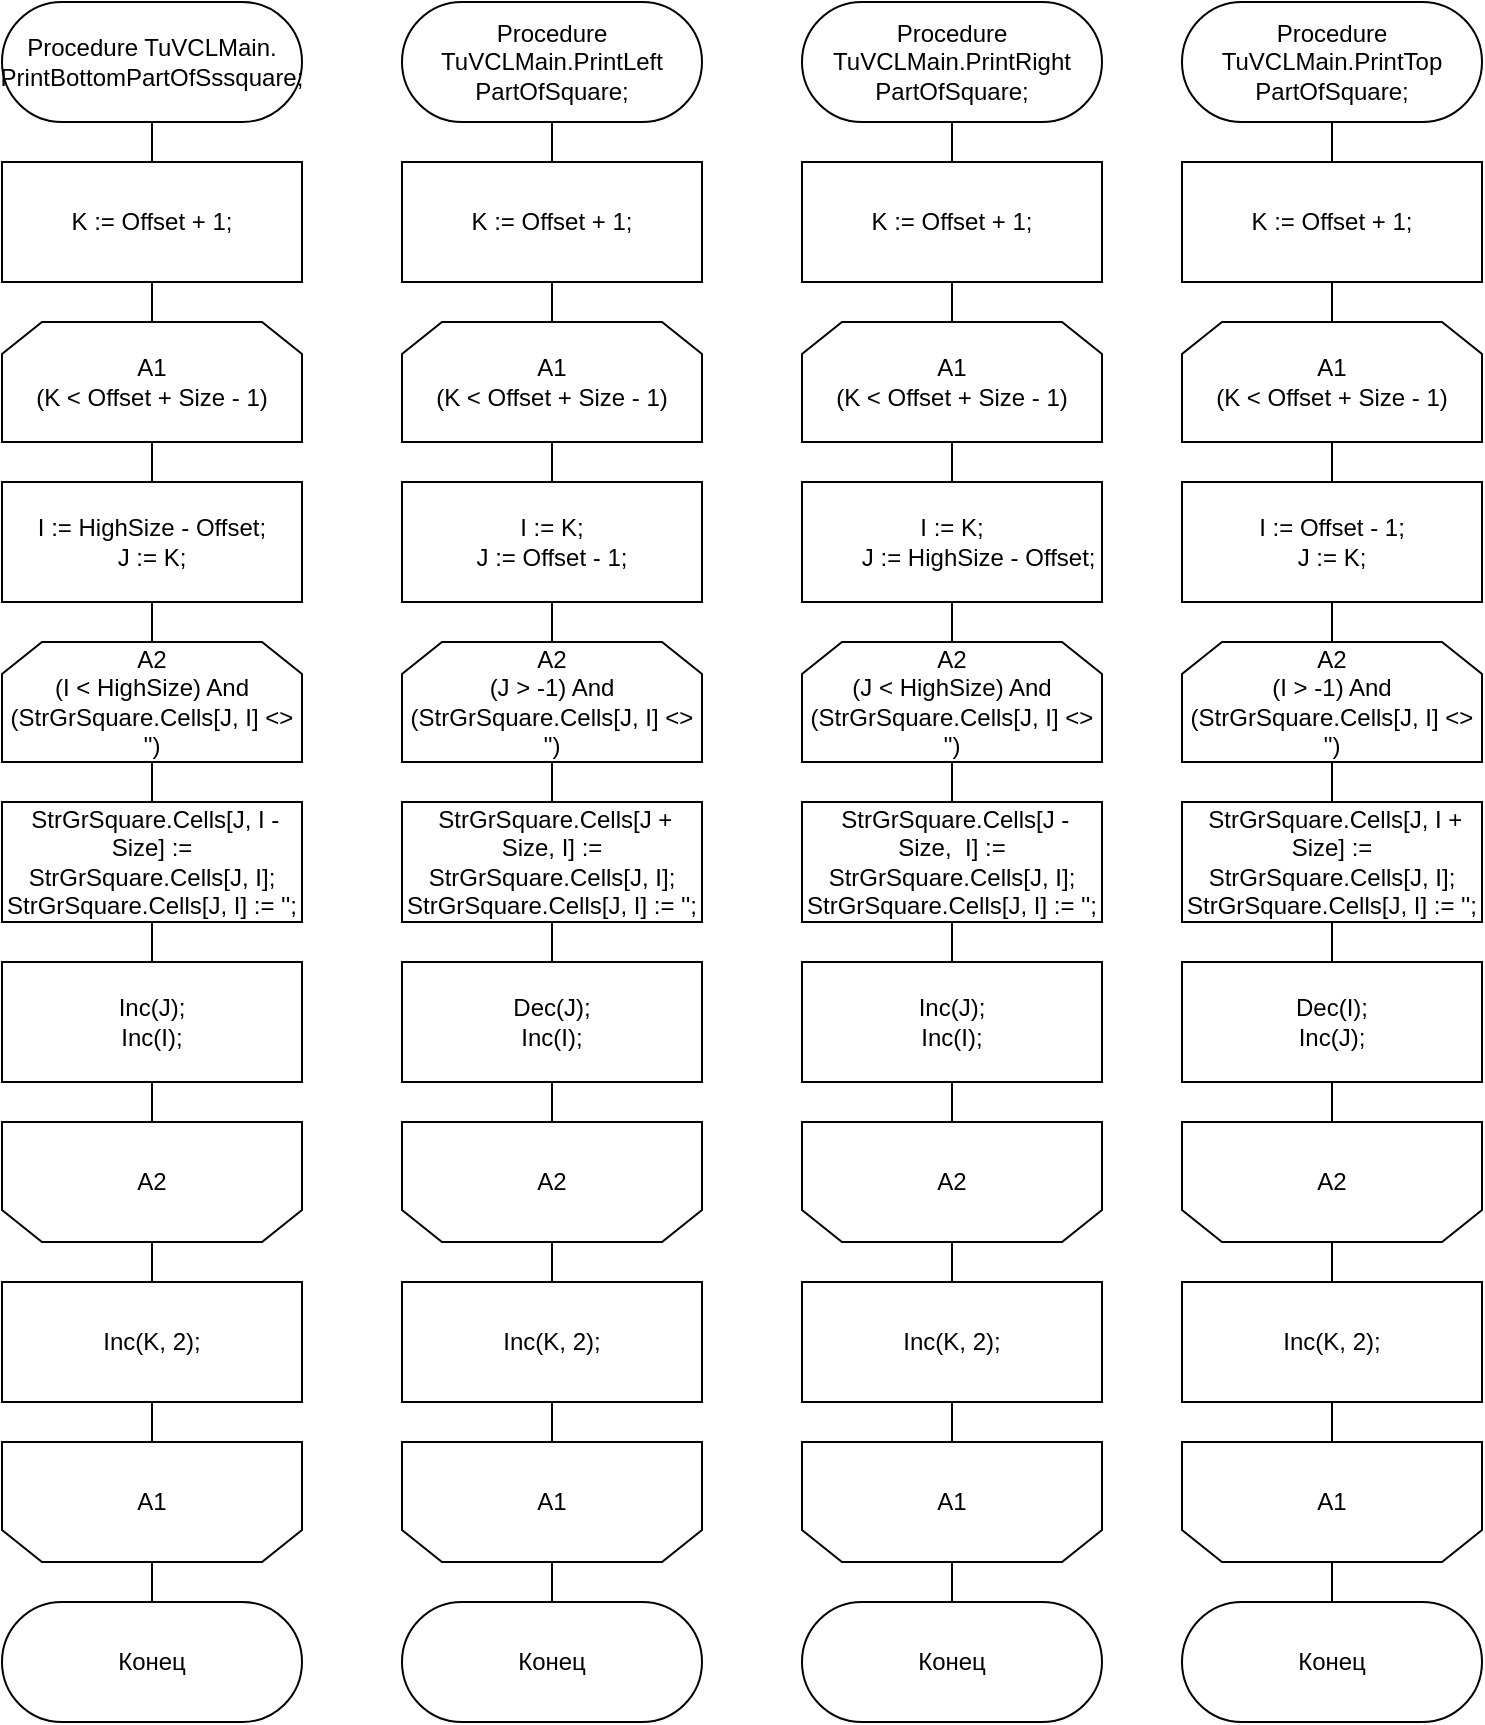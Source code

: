 <mxfile version="24.0.7" type="device" pages="2">
  <diagram id="d9QQzplhn6Rooq8i102T" name="Page-3">
    <mxGraphModel dx="2963" dy="1606" grid="1" gridSize="10" guides="1" tooltips="1" connect="1" arrows="1" fold="1" page="1" pageScale="1" pageWidth="827" pageHeight="1169" math="0" shadow="0">
      <root>
        <mxCell id="0" />
        <mxCell id="1" parent="0" />
        <mxCell id="KS1z9VXCr2EM9eMN2uSV-14" style="edgeStyle=orthogonalEdgeStyle;rounded=0;orthogonalLoop=1;jettySize=auto;html=1;entryX=0.5;entryY=0;entryDx=0;entryDy=0;endArrow=none;endFill=0;" edge="1" parent="1" source="KS1z9VXCr2EM9eMN2uSV-1" target="KS1z9VXCr2EM9eMN2uSV-13">
          <mxGeometry relative="1" as="geometry" />
        </mxCell>
        <mxCell id="KS1z9VXCr2EM9eMN2uSV-1" value="Procedure TuVCLMain.&lt;div&gt;PrintBottomPartOfSssquare;&lt;/div&gt;" style="rounded=1;whiteSpace=wrap;html=1;arcSize=50;" vertex="1" parent="1">
          <mxGeometry x="40" y="20" width="150" height="60" as="geometry" />
        </mxCell>
        <mxCell id="KS1z9VXCr2EM9eMN2uSV-2" value="K := Offset + 1;" style="rounded=0;whiteSpace=wrap;html=1;" vertex="1" parent="1">
          <mxGeometry x="40" y="100" width="150" height="60" as="geometry" />
        </mxCell>
        <mxCell id="KS1z9VXCr2EM9eMN2uSV-3" value="&lt;div&gt;A1&lt;/div&gt;(K &amp;lt; Offset + Size - 1)" style="shape=loopLimit;whiteSpace=wrap;html=1;" vertex="1" parent="1">
          <mxGeometry x="40" y="180" width="150" height="60" as="geometry" />
        </mxCell>
        <mxCell id="KS1z9VXCr2EM9eMN2uSV-4" value="" style="shape=loopLimit;whiteSpace=wrap;html=1;rotation=-180;" vertex="1" parent="1">
          <mxGeometry x="40" y="740" width="150" height="60" as="geometry" />
        </mxCell>
        <mxCell id="KS1z9VXCr2EM9eMN2uSV-5" value="A1" style="text;html=1;strokeColor=none;fillColor=none;align=center;verticalAlign=middle;whiteSpace=wrap;rounded=0;" vertex="1" parent="1">
          <mxGeometry x="40" y="740" width="150" height="60" as="geometry" />
        </mxCell>
        <mxCell id="KS1z9VXCr2EM9eMN2uSV-6" value="&lt;div&gt;I := HighSize - Offset;&lt;/div&gt;&lt;div&gt;J := K;&lt;/div&gt;" style="rounded=0;whiteSpace=wrap;html=1;" vertex="1" parent="1">
          <mxGeometry x="40" y="260" width="150" height="60" as="geometry" />
        </mxCell>
        <mxCell id="KS1z9VXCr2EM9eMN2uSV-7" value="A2&lt;div&gt;(I &amp;lt; HighSize) And (StrGrSquare.Cells[J, I] &amp;lt;&amp;gt; &#39;&#39;)&lt;br&gt;&lt;/div&gt;" style="shape=loopLimit;whiteSpace=wrap;html=1;" vertex="1" parent="1">
          <mxGeometry x="40" y="340" width="150" height="60" as="geometry" />
        </mxCell>
        <mxCell id="KS1z9VXCr2EM9eMN2uSV-8" value="" style="shape=loopLimit;whiteSpace=wrap;html=1;rotation=-180;" vertex="1" parent="1">
          <mxGeometry x="40" y="580" width="150" height="60" as="geometry" />
        </mxCell>
        <mxCell id="KS1z9VXCr2EM9eMN2uSV-9" value="A2" style="text;html=1;strokeColor=none;fillColor=none;align=center;verticalAlign=middle;whiteSpace=wrap;rounded=0;" vertex="1" parent="1">
          <mxGeometry x="40" y="580" width="150" height="60" as="geometry" />
        </mxCell>
        <mxCell id="KS1z9VXCr2EM9eMN2uSV-10" value="&lt;div&gt;&amp;nbsp;StrGrSquare.Cells[J, I - Size] := StrGrSquare.Cells[J, I];&lt;/div&gt;&lt;div&gt;StrGrSquare.Cells[J, I] := &#39;&#39;;&lt;/div&gt;" style="rounded=0;whiteSpace=wrap;html=1;" vertex="1" parent="1">
          <mxGeometry x="40" y="420" width="150" height="60" as="geometry" />
        </mxCell>
        <mxCell id="KS1z9VXCr2EM9eMN2uSV-11" value="&lt;div&gt;Inc(J);&lt;/div&gt;&lt;div&gt;&lt;span style=&quot;background-color: initial;&quot;&gt;Inc(I);&lt;/span&gt;&lt;/div&gt;" style="rounded=0;whiteSpace=wrap;html=1;" vertex="1" parent="1">
          <mxGeometry x="40" y="500" width="150" height="60" as="geometry" />
        </mxCell>
        <mxCell id="KS1z9VXCr2EM9eMN2uSV-12" value="Inc(K, 2);" style="rounded=0;whiteSpace=wrap;html=1;" vertex="1" parent="1">
          <mxGeometry x="40" y="660" width="150" height="60" as="geometry" />
        </mxCell>
        <mxCell id="KS1z9VXCr2EM9eMN2uSV-13" value="Конец" style="rounded=1;whiteSpace=wrap;html=1;arcSize=50;" vertex="1" parent="1">
          <mxGeometry x="40" y="820" width="150" height="60" as="geometry" />
        </mxCell>
        <mxCell id="KS1z9VXCr2EM9eMN2uSV-15" style="edgeStyle=orthogonalEdgeStyle;rounded=0;orthogonalLoop=1;jettySize=auto;html=1;entryX=0.5;entryY=0;entryDx=0;entryDy=0;endArrow=none;endFill=0;" edge="1" parent="1" source="KS1z9VXCr2EM9eMN2uSV-16" target="KS1z9VXCr2EM9eMN2uSV-28">
          <mxGeometry relative="1" as="geometry" />
        </mxCell>
        <mxCell id="KS1z9VXCr2EM9eMN2uSV-16" value="Procedure TuVCLMain.PrintLeft&lt;div&gt;PartOfSquare;&lt;br&gt;&lt;/div&gt;" style="rounded=1;whiteSpace=wrap;html=1;arcSize=50;" vertex="1" parent="1">
          <mxGeometry x="240" y="20" width="150" height="60" as="geometry" />
        </mxCell>
        <mxCell id="KS1z9VXCr2EM9eMN2uSV-17" value="K := Offset + 1;" style="rounded=0;whiteSpace=wrap;html=1;" vertex="1" parent="1">
          <mxGeometry x="240" y="100" width="150" height="60" as="geometry" />
        </mxCell>
        <mxCell id="KS1z9VXCr2EM9eMN2uSV-18" value="&lt;div&gt;A1&lt;/div&gt;(K &amp;lt; Offset + Size - 1)" style="shape=loopLimit;whiteSpace=wrap;html=1;" vertex="1" parent="1">
          <mxGeometry x="240" y="180" width="150" height="60" as="geometry" />
        </mxCell>
        <mxCell id="KS1z9VXCr2EM9eMN2uSV-19" value="" style="shape=loopLimit;whiteSpace=wrap;html=1;rotation=-180;" vertex="1" parent="1">
          <mxGeometry x="240" y="740" width="150" height="60" as="geometry" />
        </mxCell>
        <mxCell id="KS1z9VXCr2EM9eMN2uSV-20" value="A1" style="text;html=1;strokeColor=none;fillColor=none;align=center;verticalAlign=middle;whiteSpace=wrap;rounded=0;" vertex="1" parent="1">
          <mxGeometry x="240" y="740" width="150" height="60" as="geometry" />
        </mxCell>
        <mxCell id="KS1z9VXCr2EM9eMN2uSV-21" value="&lt;div&gt;I := K;&lt;/div&gt;&lt;div&gt;J := Offset - 1;&lt;/div&gt;" style="rounded=0;whiteSpace=wrap;html=1;" vertex="1" parent="1">
          <mxGeometry x="240" y="260" width="150" height="60" as="geometry" />
        </mxCell>
        <mxCell id="KS1z9VXCr2EM9eMN2uSV-22" value="A2&lt;div&gt;(J &amp;gt; -1) And (StrGrSquare.Cells[J, I] &amp;lt;&amp;gt; &#39;&#39;)&lt;br&gt;&lt;/div&gt;" style="shape=loopLimit;whiteSpace=wrap;html=1;" vertex="1" parent="1">
          <mxGeometry x="240" y="340" width="150" height="60" as="geometry" />
        </mxCell>
        <mxCell id="KS1z9VXCr2EM9eMN2uSV-23" value="" style="shape=loopLimit;whiteSpace=wrap;html=1;rotation=-180;" vertex="1" parent="1">
          <mxGeometry x="240" y="580" width="150" height="60" as="geometry" />
        </mxCell>
        <mxCell id="KS1z9VXCr2EM9eMN2uSV-24" value="A2" style="text;html=1;strokeColor=none;fillColor=none;align=center;verticalAlign=middle;whiteSpace=wrap;rounded=0;" vertex="1" parent="1">
          <mxGeometry x="240" y="580" width="150" height="60" as="geometry" />
        </mxCell>
        <mxCell id="KS1z9VXCr2EM9eMN2uSV-25" value="&lt;div&gt;&amp;nbsp;StrGrSquare.Cells[J + Size, I] := StrGrSquare.Cells[J, I];&lt;/div&gt;&lt;div&gt;StrGrSquare.Cells[J, I] := &#39;&#39;;&lt;/div&gt;" style="rounded=0;whiteSpace=wrap;html=1;" vertex="1" parent="1">
          <mxGeometry x="240" y="420" width="150" height="60" as="geometry" />
        </mxCell>
        <mxCell id="KS1z9VXCr2EM9eMN2uSV-26" value="&lt;div&gt;Dec(J);&lt;/div&gt;&lt;div&gt;Inc(I);&lt;/div&gt;" style="rounded=0;whiteSpace=wrap;html=1;" vertex="1" parent="1">
          <mxGeometry x="240" y="500" width="150" height="60" as="geometry" />
        </mxCell>
        <mxCell id="KS1z9VXCr2EM9eMN2uSV-27" value="Inc(K, 2);" style="rounded=0;whiteSpace=wrap;html=1;" vertex="1" parent="1">
          <mxGeometry x="240" y="660" width="150" height="60" as="geometry" />
        </mxCell>
        <mxCell id="KS1z9VXCr2EM9eMN2uSV-28" value="Конец" style="rounded=1;whiteSpace=wrap;html=1;arcSize=50;" vertex="1" parent="1">
          <mxGeometry x="240" y="820" width="150" height="60" as="geometry" />
        </mxCell>
        <mxCell id="KS1z9VXCr2EM9eMN2uSV-29" style="edgeStyle=orthogonalEdgeStyle;rounded=0;orthogonalLoop=1;jettySize=auto;html=1;entryX=0.5;entryY=0;entryDx=0;entryDy=0;endArrow=none;endFill=0;" edge="1" parent="1" source="KS1z9VXCr2EM9eMN2uSV-30" target="KS1z9VXCr2EM9eMN2uSV-42">
          <mxGeometry relative="1" as="geometry" />
        </mxCell>
        <mxCell id="KS1z9VXCr2EM9eMN2uSV-30" value="Procedure TuVCLMain.PrintRight&lt;div&gt;PartOfSquare;&lt;br&gt;&lt;/div&gt;" style="rounded=1;whiteSpace=wrap;html=1;arcSize=50;" vertex="1" parent="1">
          <mxGeometry x="440" y="20" width="150" height="60" as="geometry" />
        </mxCell>
        <mxCell id="KS1z9VXCr2EM9eMN2uSV-31" value="K := Offset + 1;" style="rounded=0;whiteSpace=wrap;html=1;" vertex="1" parent="1">
          <mxGeometry x="440" y="100" width="150" height="60" as="geometry" />
        </mxCell>
        <mxCell id="KS1z9VXCr2EM9eMN2uSV-32" value="&lt;div&gt;A1&lt;/div&gt;(K &amp;lt; Offset + Size - 1)" style="shape=loopLimit;whiteSpace=wrap;html=1;" vertex="1" parent="1">
          <mxGeometry x="440" y="180" width="150" height="60" as="geometry" />
        </mxCell>
        <mxCell id="KS1z9VXCr2EM9eMN2uSV-33" value="" style="shape=loopLimit;whiteSpace=wrap;html=1;rotation=-180;" vertex="1" parent="1">
          <mxGeometry x="440" y="740" width="150" height="60" as="geometry" />
        </mxCell>
        <mxCell id="KS1z9VXCr2EM9eMN2uSV-34" value="A1" style="text;html=1;strokeColor=none;fillColor=none;align=center;verticalAlign=middle;whiteSpace=wrap;rounded=0;" vertex="1" parent="1">
          <mxGeometry x="440" y="740" width="150" height="60" as="geometry" />
        </mxCell>
        <mxCell id="KS1z9VXCr2EM9eMN2uSV-35" value="&lt;div&gt;I := K;&lt;/div&gt;&lt;div&gt;&amp;nbsp; &amp;nbsp; &amp;nbsp; &amp;nbsp; J := HighSize - Offset;&lt;/div&gt;" style="rounded=0;whiteSpace=wrap;html=1;" vertex="1" parent="1">
          <mxGeometry x="440" y="260" width="150" height="60" as="geometry" />
        </mxCell>
        <mxCell id="KS1z9VXCr2EM9eMN2uSV-36" value="A2&lt;div&gt;(J &amp;lt; HighSize) And (StrGrSquare.Cells[J, I] &amp;lt;&amp;gt; &#39;&#39;)&lt;br&gt;&lt;/div&gt;" style="shape=loopLimit;whiteSpace=wrap;html=1;" vertex="1" parent="1">
          <mxGeometry x="440" y="340" width="150" height="60" as="geometry" />
        </mxCell>
        <mxCell id="KS1z9VXCr2EM9eMN2uSV-37" value="" style="shape=loopLimit;whiteSpace=wrap;html=1;rotation=-180;" vertex="1" parent="1">
          <mxGeometry x="440" y="580" width="150" height="60" as="geometry" />
        </mxCell>
        <mxCell id="KS1z9VXCr2EM9eMN2uSV-38" value="A2" style="text;html=1;strokeColor=none;fillColor=none;align=center;verticalAlign=middle;whiteSpace=wrap;rounded=0;" vertex="1" parent="1">
          <mxGeometry x="440" y="580" width="150" height="60" as="geometry" />
        </mxCell>
        <mxCell id="KS1z9VXCr2EM9eMN2uSV-39" value="&lt;div&gt;&amp;nbsp;StrGrSquare.Cells[J - Size,&amp;nbsp; I] := StrGrSquare.Cells[J, I];&lt;/div&gt;&lt;div&gt;StrGrSquare.Cells[J, I] := &#39;&#39;;&lt;/div&gt;" style="rounded=0;whiteSpace=wrap;html=1;" vertex="1" parent="1">
          <mxGeometry x="440" y="420" width="150" height="60" as="geometry" />
        </mxCell>
        <mxCell id="KS1z9VXCr2EM9eMN2uSV-40" value="&lt;div&gt;Inc(J);&lt;/div&gt;&lt;div&gt;&lt;span style=&quot;background-color: initial;&quot;&gt;Inc(I);&lt;/span&gt;&lt;/div&gt;" style="rounded=0;whiteSpace=wrap;html=1;" vertex="1" parent="1">
          <mxGeometry x="440" y="500" width="150" height="60" as="geometry" />
        </mxCell>
        <mxCell id="KS1z9VXCr2EM9eMN2uSV-41" value="Inc(K, 2);" style="rounded=0;whiteSpace=wrap;html=1;" vertex="1" parent="1">
          <mxGeometry x="440" y="660" width="150" height="60" as="geometry" />
        </mxCell>
        <mxCell id="KS1z9VXCr2EM9eMN2uSV-42" value="Конец" style="rounded=1;whiteSpace=wrap;html=1;arcSize=50;" vertex="1" parent="1">
          <mxGeometry x="440" y="820" width="150" height="60" as="geometry" />
        </mxCell>
        <mxCell id="KS1z9VXCr2EM9eMN2uSV-57" style="edgeStyle=orthogonalEdgeStyle;rounded=0;orthogonalLoop=1;jettySize=auto;html=1;entryX=0.5;entryY=0;entryDx=0;entryDy=0;endArrow=none;endFill=0;" edge="1" parent="1" source="KS1z9VXCr2EM9eMN2uSV-58" target="KS1z9VXCr2EM9eMN2uSV-70">
          <mxGeometry relative="1" as="geometry" />
        </mxCell>
        <mxCell id="KS1z9VXCr2EM9eMN2uSV-58" value="&lt;div&gt;Procedure TuVCLMain.PrintTop&lt;/div&gt;&lt;div&gt;PartOfSquare;&lt;br&gt;&lt;/div&gt;" style="rounded=1;whiteSpace=wrap;html=1;arcSize=50;" vertex="1" parent="1">
          <mxGeometry x="630" y="20" width="150" height="60" as="geometry" />
        </mxCell>
        <mxCell id="KS1z9VXCr2EM9eMN2uSV-59" value="K := Offset + 1;" style="rounded=0;whiteSpace=wrap;html=1;" vertex="1" parent="1">
          <mxGeometry x="630" y="100" width="150" height="60" as="geometry" />
        </mxCell>
        <mxCell id="KS1z9VXCr2EM9eMN2uSV-60" value="&lt;div&gt;A1&lt;/div&gt;(K &amp;lt; Offset + Size - 1)" style="shape=loopLimit;whiteSpace=wrap;html=1;" vertex="1" parent="1">
          <mxGeometry x="630" y="180" width="150" height="60" as="geometry" />
        </mxCell>
        <mxCell id="KS1z9VXCr2EM9eMN2uSV-61" value="" style="shape=loopLimit;whiteSpace=wrap;html=1;rotation=-180;" vertex="1" parent="1">
          <mxGeometry x="630" y="740" width="150" height="60" as="geometry" />
        </mxCell>
        <mxCell id="KS1z9VXCr2EM9eMN2uSV-62" value="A1" style="text;html=1;strokeColor=none;fillColor=none;align=center;verticalAlign=middle;whiteSpace=wrap;rounded=0;" vertex="1" parent="1">
          <mxGeometry x="630" y="740" width="150" height="60" as="geometry" />
        </mxCell>
        <mxCell id="KS1z9VXCr2EM9eMN2uSV-63" value="&lt;div&gt;I := Offset - 1;&lt;/div&gt;&lt;div&gt;J := K;&lt;/div&gt;" style="rounded=0;whiteSpace=wrap;html=1;" vertex="1" parent="1">
          <mxGeometry x="630" y="260" width="150" height="60" as="geometry" />
        </mxCell>
        <mxCell id="KS1z9VXCr2EM9eMN2uSV-64" value="A2&lt;div&gt;(I &amp;gt; -1) And (StrGrSquare.Cells[J, I] &amp;lt;&amp;gt; &#39;&#39;)&lt;br&gt;&lt;/div&gt;" style="shape=loopLimit;whiteSpace=wrap;html=1;" vertex="1" parent="1">
          <mxGeometry x="630" y="340" width="150" height="60" as="geometry" />
        </mxCell>
        <mxCell id="KS1z9VXCr2EM9eMN2uSV-65" value="" style="shape=loopLimit;whiteSpace=wrap;html=1;rotation=-180;" vertex="1" parent="1">
          <mxGeometry x="630" y="580" width="150" height="60" as="geometry" />
        </mxCell>
        <mxCell id="KS1z9VXCr2EM9eMN2uSV-66" value="A2" style="text;html=1;strokeColor=none;fillColor=none;align=center;verticalAlign=middle;whiteSpace=wrap;rounded=0;" vertex="1" parent="1">
          <mxGeometry x="630" y="580" width="150" height="60" as="geometry" />
        </mxCell>
        <mxCell id="KS1z9VXCr2EM9eMN2uSV-67" value="&lt;div&gt;&amp;nbsp;StrGrSquare.Cells[J, I + Size] := StrGrSquare.Cells[J, I];&lt;/div&gt;&lt;div&gt;StrGrSquare.Cells[J, I] := &#39;&#39;;&lt;/div&gt;" style="rounded=0;whiteSpace=wrap;html=1;" vertex="1" parent="1">
          <mxGeometry x="630" y="420" width="150" height="60" as="geometry" />
        </mxCell>
        <mxCell id="KS1z9VXCr2EM9eMN2uSV-68" value="&lt;div&gt;Dec(I);&lt;/div&gt;&lt;div&gt;Inc(J);&lt;/div&gt;" style="rounded=0;whiteSpace=wrap;html=1;" vertex="1" parent="1">
          <mxGeometry x="630" y="500" width="150" height="60" as="geometry" />
        </mxCell>
        <mxCell id="KS1z9VXCr2EM9eMN2uSV-69" value="Inc(K, 2);" style="rounded=0;whiteSpace=wrap;html=1;" vertex="1" parent="1">
          <mxGeometry x="630" y="660" width="150" height="60" as="geometry" />
        </mxCell>
        <mxCell id="KS1z9VXCr2EM9eMN2uSV-70" value="Конец" style="rounded=1;whiteSpace=wrap;html=1;arcSize=50;" vertex="1" parent="1">
          <mxGeometry x="630" y="820" width="150" height="60" as="geometry" />
        </mxCell>
      </root>
    </mxGraphModel>
  </diagram>
  <diagram id="-G170OMOuTBILTWUAM5b" name="Page-2">
    <mxGraphModel dx="2074" dy="1124" grid="1" gridSize="10" guides="1" tooltips="1" connect="1" arrows="1" fold="1" page="1" pageScale="1" pageWidth="827" pageHeight="1169" math="0" shadow="0">
      <root>
        <mxCell id="0" />
        <mxCell id="1" parent="0" />
        <mxCell id="mH0JH4w5EwrilcWpQj_0-1" style="edgeStyle=orthogonalEdgeStyle;rounded=0;orthogonalLoop=1;jettySize=auto;html=1;entryX=0.5;entryY=0;entryDx=0;entryDy=0;endArrow=none;endFill=0;" edge="1" parent="1" source="OPdC7ewNQbkkhOuYeSKh-1" target="OPdC7ewNQbkkhOuYeSKh-14">
          <mxGeometry relative="1" as="geometry" />
        </mxCell>
        <mxCell id="OPdC7ewNQbkkhOuYeSKh-1" value="Procedure TuVCLMain.BitBtn&lt;div&gt;AcceptClick&lt;div&gt;(Sender: TObject);&lt;br&gt;&lt;/div&gt;&lt;/div&gt;" style="rounded=1;whiteSpace=wrap;html=1;arcSize=50;" vertex="1" parent="1">
          <mxGeometry x="40" y="20" width="150" height="60" as="geometry" />
        </mxCell>
        <mxCell id="OPdC7ewNQbkkhOuYeSKh-2" value="&lt;div&gt;Size := StrToInt(ESize.Text);&lt;/div&gt;&lt;div&gt;&amp;nbsp; &amp;nbsp; Offset := Size Div 2;&lt;/div&gt;&lt;div&gt;&amp;nbsp; &amp;nbsp; HighSize := Size * 2 - 1;&lt;/div&gt;" style="rounded=0;whiteSpace=wrap;html=1;" vertex="1" parent="1">
          <mxGeometry x="40" y="100" width="150" height="60" as="geometry" />
        </mxCell>
        <mxCell id="OPdC7ewNQbkkhOuYeSKh-3" value="&lt;div&gt;J := 0;&lt;/div&gt;&lt;div&gt;&amp;nbsp; &amp;nbsp; Number := 1;&lt;/div&gt;" style="rounded=0;whiteSpace=wrap;html=1;" vertex="1" parent="1">
          <mxGeometry x="40" y="180" width="150" height="60" as="geometry" />
        </mxCell>
        <mxCell id="OPdC7ewNQbkkhOuYeSKh-4" value="A1&lt;div&gt;Step1 := Size To HighSize&lt;br&gt;&lt;/div&gt;" style="shape=loopLimit;whiteSpace=wrap;html=1;" vertex="1" parent="1">
          <mxGeometry x="40" y="260" width="150" height="60" as="geometry" />
        </mxCell>
        <mxCell id="OPdC7ewNQbkkhOuYeSKh-5" value="" style="shape=loopLimit;whiteSpace=wrap;html=1;rotation=-180;" vertex="1" parent="1">
          <mxGeometry x="40" y="820" width="150" height="60" as="geometry" />
        </mxCell>
        <mxCell id="OPdC7ewNQbkkhOuYeSKh-6" value="I&lt;div&gt;A1&lt;/div&gt;" style="text;html=1;strokeColor=none;fillColor=none;align=center;verticalAlign=middle;whiteSpace=wrap;rounded=0;" vertex="1" parent="1">
          <mxGeometry x="40" y="820" width="150" height="60" as="geometry" />
        </mxCell>
        <mxCell id="OPdC7ewNQbkkhOuYeSKh-7" value="I := Step1 - 1;" style="rounded=0;whiteSpace=wrap;html=1;" vertex="1" parent="1">
          <mxGeometry x="40" y="340" width="150" height="60" as="geometry" />
        </mxCell>
        <mxCell id="OPdC7ewNQbkkhOuYeSKh-8" value="A2&lt;div&gt;Step2 := 1 To Size&lt;br&gt;&lt;/div&gt;" style="shape=loopLimit;whiteSpace=wrap;html=1;" vertex="1" parent="1">
          <mxGeometry x="40" y="420" width="150" height="60" as="geometry" />
        </mxCell>
        <mxCell id="OPdC7ewNQbkkhOuYeSKh-9" value="" style="shape=loopLimit;whiteSpace=wrap;html=1;rotation=-180;" vertex="1" parent="1">
          <mxGeometry x="40" y="660" width="150" height="60" as="geometry" />
        </mxCell>
        <mxCell id="OPdC7ewNQbkkhOuYeSKh-10" value="&lt;div&gt;J&lt;/div&gt;A2" style="text;html=1;strokeColor=none;fillColor=none;align=center;verticalAlign=middle;whiteSpace=wrap;rounded=0;" vertex="1" parent="1">
          <mxGeometry x="40" y="660" width="150" height="60" as="geometry" />
        </mxCell>
        <mxCell id="OPdC7ewNQbkkhOuYeSKh-11" value="&lt;div&gt;StrGrSquare.Cells[J, I] := IntToStr(Number);&lt;span style=&quot;background-color: initial;&quot;&gt;&amp;nbsp;&lt;/span&gt;&lt;/div&gt;" style="rounded=0;whiteSpace=wrap;html=1;" vertex="1" parent="1">
          <mxGeometry x="40" y="500" width="150" height="60" as="geometry" />
        </mxCell>
        <mxCell id="OPdC7ewNQbkkhOuYeSKh-12" value="Inc(Number);&lt;br&gt;Inc(J);&lt;br&gt;Dec(I);" style="rounded=0;whiteSpace=wrap;html=1;" vertex="1" parent="1">
          <mxGeometry x="40" y="580" width="150" height="60" as="geometry" />
        </mxCell>
        <mxCell id="OPdC7ewNQbkkhOuYeSKh-13" value="Dec(J, Size - 1);" style="rounded=0;whiteSpace=wrap;html=1;" vertex="1" parent="1">
          <mxGeometry x="40" y="740" width="150" height="60" as="geometry" />
        </mxCell>
        <mxCell id="OPdC7ewNQbkkhOuYeSKh-14" value="&lt;div&gt;&lt;div&gt;Конец&lt;/div&gt;&lt;/div&gt;" style="rounded=1;whiteSpace=wrap;html=1;arcSize=50;" vertex="1" parent="1">
          <mxGeometry x="40" y="900" width="150" height="60" as="geometry" />
        </mxCell>
      </root>
    </mxGraphModel>
  </diagram>
</mxfile>

